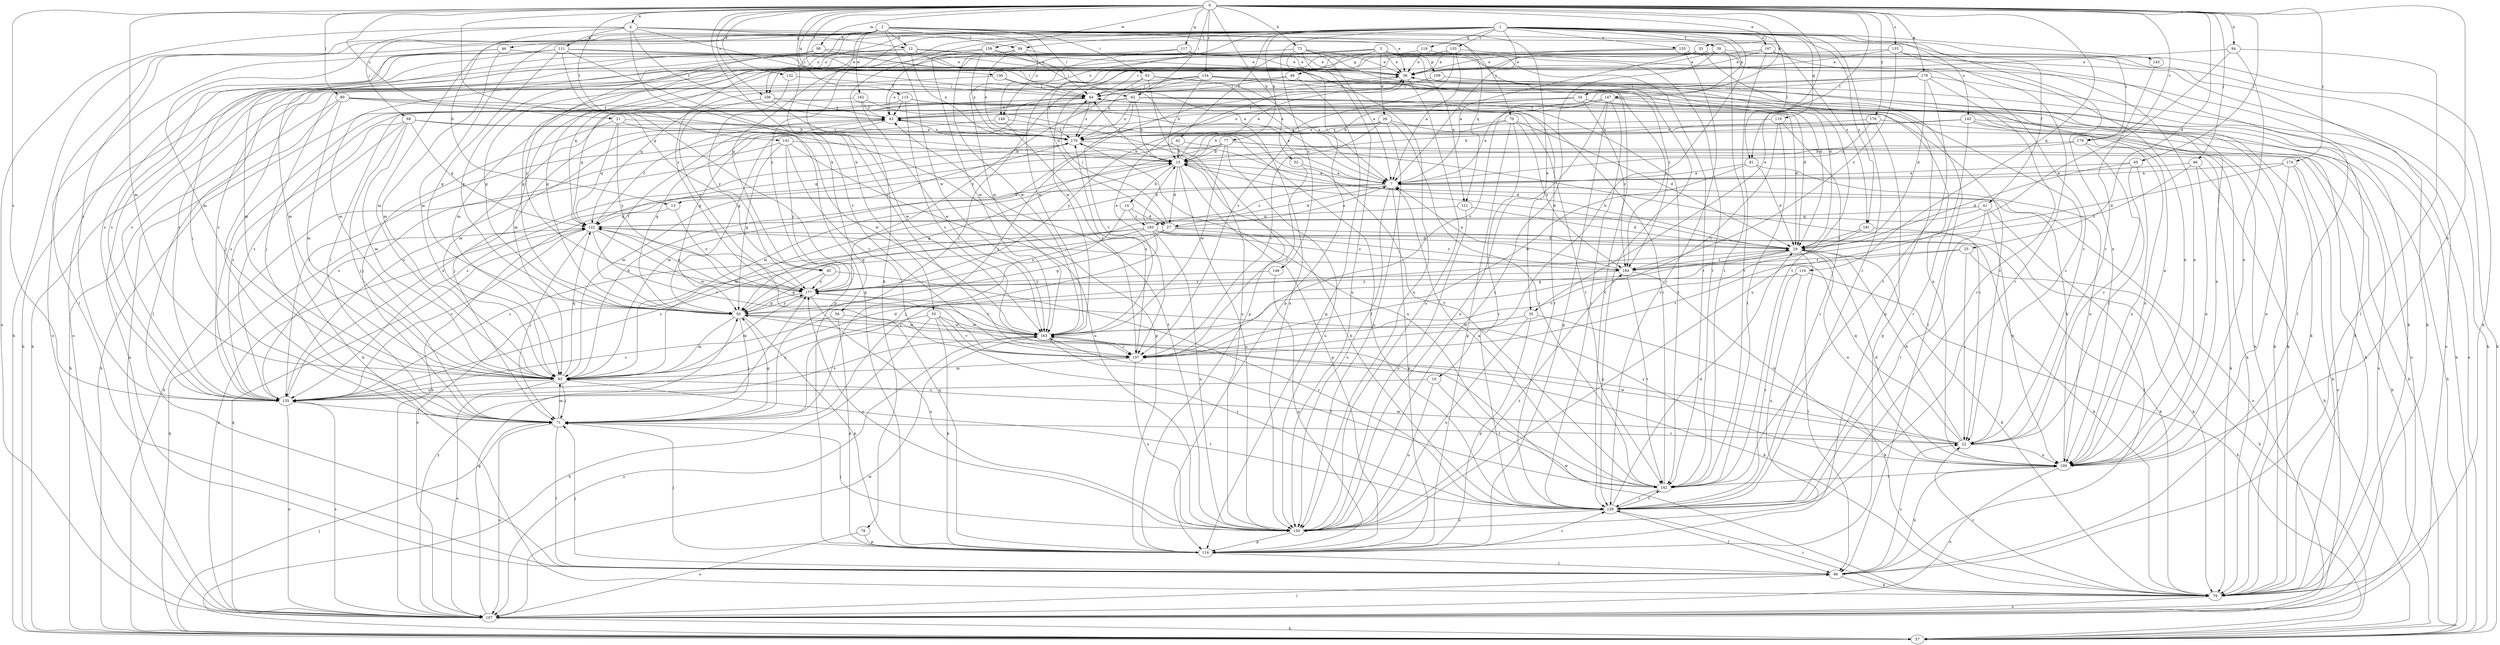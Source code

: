 strict digraph  {
0;
1;
2;
3;
4;
7;
10;
12;
13;
14;
15;
21;
22;
25;
26;
27;
29;
33;
34;
35;
36;
39;
41;
42;
43;
45;
46;
48;
50;
52;
55;
56;
57;
62;
63;
64;
65;
66;
68;
70;
71;
73;
77;
78;
79;
80;
81;
84;
86;
90;
93;
94;
100;
106;
107;
109;
111;
114;
115;
116;
117;
118;
119;
121;
122;
128;
132;
133;
134;
135;
136;
141;
142;
143;
145;
146;
147;
149;
150;
153;
155;
157;
159;
162;
163;
167;
170;
174;
176;
177;
178;
179;
181;
183;
184;
0 -> 4  [label=a];
0 -> 21  [label=c];
0 -> 25  [label=d];
0 -> 33  [label=e];
0 -> 34  [label=e];
0 -> 35  [label=e];
0 -> 45  [label=g];
0 -> 52  [label=h];
0 -> 55  [label=h];
0 -> 56  [label=h];
0 -> 62  [label=i];
0 -> 65  [label=j];
0 -> 66  [label=j];
0 -> 73  [label=k];
0 -> 80  [label=l];
0 -> 81  [label=l];
0 -> 90  [label=m];
0 -> 93  [label=m];
0 -> 94  [label=n];
0 -> 100  [label=n];
0 -> 106  [label=o];
0 -> 115  [label=q];
0 -> 116  [label=q];
0 -> 117  [label=q];
0 -> 132  [label=s];
0 -> 133  [label=s];
0 -> 134  [label=s];
0 -> 135  [label=s];
0 -> 136  [label=t];
0 -> 141  [label=t];
0 -> 159  [label=w];
0 -> 174  [label=y];
0 -> 176  [label=y];
0 -> 178  [label=z];
0 -> 179  [label=z];
1 -> 7  [label=a];
1 -> 10  [label=b];
1 -> 39  [label=f];
1 -> 41  [label=f];
1 -> 42  [label=f];
1 -> 45  [label=g];
1 -> 46  [label=g];
1 -> 77  [label=k];
1 -> 78  [label=k];
1 -> 81  [label=l];
1 -> 84  [label=l];
1 -> 93  [label=m];
1 -> 106  [label=o];
1 -> 118  [label=q];
1 -> 119  [label=q];
1 -> 128  [label=r];
1 -> 135  [label=s];
1 -> 143  [label=u];
1 -> 145  [label=u];
1 -> 146  [label=u];
1 -> 147  [label=u];
1 -> 149  [label=u];
1 -> 153  [label=v];
1 -> 155  [label=v];
1 -> 167  [label=x];
1 -> 177  [label=y];
1 -> 179  [label=z];
1 -> 181  [label=z];
2 -> 12  [label=b];
2 -> 35  [label=e];
2 -> 36  [label=e];
2 -> 57  [label=h];
2 -> 62  [label=i];
2 -> 63  [label=i];
2 -> 68  [label=j];
2 -> 84  [label=l];
2 -> 86  [label=l];
2 -> 93  [label=m];
2 -> 100  [label=n];
2 -> 106  [label=o];
2 -> 121  [label=q];
2 -> 149  [label=u];
2 -> 157  [label=v];
2 -> 162  [label=w];
2 -> 163  [label=w];
2 -> 177  [label=y];
3 -> 26  [label=d];
3 -> 27  [label=d];
3 -> 36  [label=e];
3 -> 48  [label=g];
3 -> 50  [label=g];
3 -> 86  [label=l];
3 -> 109  [label=p];
3 -> 121  [label=q];
3 -> 128  [label=r];
3 -> 135  [label=s];
3 -> 142  [label=t];
4 -> 12  [label=b];
4 -> 13  [label=b];
4 -> 43  [label=f];
4 -> 64  [label=i];
4 -> 70  [label=j];
4 -> 93  [label=m];
4 -> 107  [label=o];
4 -> 111  [label=p];
4 -> 114  [label=p];
4 -> 181  [label=z];
7 -> 13  [label=b];
7 -> 27  [label=d];
7 -> 93  [label=m];
7 -> 107  [label=o];
7 -> 114  [label=p];
7 -> 150  [label=u];
7 -> 183  [label=z];
10 -> 135  [label=s];
10 -> 142  [label=t];
10 -> 150  [label=u];
12 -> 36  [label=e];
12 -> 50  [label=g];
12 -> 64  [label=i];
12 -> 86  [label=l];
12 -> 150  [label=u];
12 -> 170  [label=x];
13 -> 122  [label=q];
13 -> 177  [label=y];
14 -> 27  [label=d];
14 -> 71  [label=j];
14 -> 183  [label=z];
15 -> 7  [label=a];
15 -> 14  [label=b];
15 -> 27  [label=d];
15 -> 36  [label=e];
15 -> 50  [label=g];
15 -> 64  [label=i];
15 -> 114  [label=p];
15 -> 150  [label=u];
21 -> 71  [label=j];
21 -> 122  [label=q];
21 -> 163  [label=w];
21 -> 170  [label=x];
21 -> 177  [label=y];
22 -> 29  [label=d];
22 -> 50  [label=g];
22 -> 93  [label=m];
22 -> 100  [label=n];
22 -> 122  [label=q];
22 -> 163  [label=w];
25 -> 22  [label=c];
25 -> 57  [label=h];
25 -> 157  [label=v];
25 -> 184  [label=z];
26 -> 57  [label=h];
26 -> 135  [label=s];
26 -> 142  [label=t];
26 -> 150  [label=u];
26 -> 157  [label=v];
26 -> 170  [label=x];
27 -> 7  [label=a];
27 -> 50  [label=g];
27 -> 64  [label=i];
27 -> 79  [label=k];
27 -> 135  [label=s];
27 -> 184  [label=z];
29 -> 15  [label=b];
29 -> 50  [label=g];
29 -> 86  [label=l];
29 -> 100  [label=n];
29 -> 157  [label=v];
29 -> 184  [label=z];
33 -> 7  [label=a];
33 -> 36  [label=e];
33 -> 50  [label=g];
33 -> 79  [label=k];
33 -> 142  [label=t];
34 -> 15  [label=b];
34 -> 43  [label=f];
34 -> 79  [label=k];
34 -> 100  [label=n];
34 -> 170  [label=x];
34 -> 184  [label=z];
35 -> 79  [label=k];
35 -> 114  [label=p];
35 -> 150  [label=u];
35 -> 163  [label=w];
36 -> 64  [label=i];
36 -> 79  [label=k];
36 -> 86  [label=l];
36 -> 150  [label=u];
39 -> 36  [label=e];
39 -> 57  [label=h];
39 -> 71  [label=j];
39 -> 142  [label=t];
39 -> 150  [label=u];
41 -> 50  [label=g];
41 -> 86  [label=l];
41 -> 100  [label=n];
41 -> 122  [label=q];
41 -> 128  [label=r];
42 -> 15  [label=b];
42 -> 22  [label=c];
42 -> 93  [label=m];
43 -> 36  [label=e];
43 -> 50  [label=g];
43 -> 71  [label=j];
43 -> 170  [label=x];
45 -> 50  [label=g];
45 -> 128  [label=r];
45 -> 177  [label=y];
46 -> 36  [label=e];
46 -> 93  [label=m];
46 -> 107  [label=o];
46 -> 135  [label=s];
46 -> 184  [label=z];
48 -> 64  [label=i];
48 -> 114  [label=p];
48 -> 122  [label=q];
48 -> 128  [label=r];
50 -> 43  [label=f];
50 -> 71  [label=j];
50 -> 79  [label=k];
50 -> 93  [label=m];
50 -> 114  [label=p];
50 -> 163  [label=w];
50 -> 177  [label=y];
52 -> 7  [label=a];
52 -> 157  [label=v];
55 -> 57  [label=h];
55 -> 114  [label=p];
55 -> 128  [label=r];
55 -> 135  [label=s];
55 -> 157  [label=v];
55 -> 163  [label=w];
56 -> 114  [label=p];
56 -> 135  [label=s];
56 -> 163  [label=w];
57 -> 36  [label=e];
57 -> 71  [label=j];
57 -> 122  [label=q];
62 -> 15  [label=b];
62 -> 43  [label=f];
62 -> 93  [label=m];
62 -> 107  [label=o];
62 -> 128  [label=r];
62 -> 135  [label=s];
62 -> 142  [label=t];
62 -> 157  [label=v];
62 -> 170  [label=x];
63 -> 7  [label=a];
63 -> 64  [label=i];
63 -> 71  [label=j];
63 -> 79  [label=k];
63 -> 114  [label=p];
64 -> 43  [label=f];
64 -> 50  [label=g];
64 -> 79  [label=k];
64 -> 100  [label=n];
64 -> 122  [label=q];
64 -> 170  [label=x];
65 -> 7  [label=a];
65 -> 22  [label=c];
65 -> 29  [label=d];
65 -> 100  [label=n];
66 -> 7  [label=a];
66 -> 57  [label=h];
66 -> 100  [label=n];
66 -> 184  [label=z];
68 -> 71  [label=j];
68 -> 79  [label=k];
68 -> 93  [label=m];
68 -> 114  [label=p];
68 -> 122  [label=q];
68 -> 135  [label=s];
68 -> 170  [label=x];
70 -> 15  [label=b];
70 -> 29  [label=d];
70 -> 114  [label=p];
70 -> 128  [label=r];
70 -> 170  [label=x];
70 -> 184  [label=z];
71 -> 22  [label=c];
71 -> 50  [label=g];
71 -> 64  [label=i];
71 -> 86  [label=l];
71 -> 93  [label=m];
71 -> 107  [label=o];
73 -> 7  [label=a];
73 -> 29  [label=d];
73 -> 36  [label=e];
73 -> 57  [label=h];
73 -> 93  [label=m];
73 -> 114  [label=p];
73 -> 150  [label=u];
77 -> 15  [label=b];
77 -> 57  [label=h];
77 -> 79  [label=k];
77 -> 93  [label=m];
77 -> 122  [label=q];
77 -> 150  [label=u];
77 -> 163  [label=w];
78 -> 107  [label=o];
78 -> 114  [label=p];
79 -> 22  [label=c];
79 -> 29  [label=d];
79 -> 107  [label=o];
79 -> 128  [label=r];
79 -> 163  [label=w];
80 -> 15  [label=b];
80 -> 22  [label=c];
80 -> 43  [label=f];
80 -> 57  [label=h];
80 -> 93  [label=m];
80 -> 107  [label=o];
81 -> 7  [label=a];
81 -> 29  [label=d];
81 -> 100  [label=n];
81 -> 163  [label=w];
84 -> 36  [label=e];
84 -> 43  [label=f];
84 -> 64  [label=i];
84 -> 163  [label=w];
84 -> 170  [label=x];
86 -> 22  [label=c];
86 -> 71  [label=j];
86 -> 79  [label=k];
86 -> 100  [label=n];
90 -> 7  [label=a];
90 -> 36  [label=e];
90 -> 93  [label=m];
90 -> 177  [label=y];
93 -> 15  [label=b];
93 -> 29  [label=d];
93 -> 71  [label=j];
93 -> 107  [label=o];
93 -> 122  [label=q];
93 -> 128  [label=r];
93 -> 135  [label=s];
94 -> 36  [label=e];
94 -> 86  [label=l];
94 -> 100  [label=n];
94 -> 150  [label=u];
100 -> 15  [label=b];
100 -> 29  [label=d];
100 -> 107  [label=o];
100 -> 142  [label=t];
100 -> 177  [label=y];
106 -> 43  [label=f];
106 -> 142  [label=t];
106 -> 163  [label=w];
106 -> 177  [label=y];
107 -> 15  [label=b];
107 -> 50  [label=g];
107 -> 57  [label=h];
107 -> 86  [label=l];
107 -> 122  [label=q];
107 -> 135  [label=s];
107 -> 163  [label=w];
107 -> 177  [label=y];
109 -> 64  [label=i];
109 -> 100  [label=n];
111 -> 29  [label=d];
111 -> 36  [label=e];
111 -> 50  [label=g];
111 -> 71  [label=j];
111 -> 107  [label=o];
111 -> 114  [label=p];
111 -> 135  [label=s];
111 -> 157  [label=v];
114 -> 71  [label=j];
114 -> 86  [label=l];
114 -> 122  [label=q];
114 -> 128  [label=r];
115 -> 7  [label=a];
115 -> 29  [label=d];
115 -> 43  [label=f];
115 -> 135  [label=s];
115 -> 157  [label=v];
116 -> 57  [label=h];
116 -> 128  [label=r];
116 -> 150  [label=u];
116 -> 177  [label=y];
117 -> 22  [label=c];
117 -> 36  [label=e];
117 -> 57  [label=h];
117 -> 163  [label=w];
118 -> 36  [label=e];
118 -> 142  [label=t];
118 -> 163  [label=w];
119 -> 128  [label=r];
119 -> 142  [label=t];
119 -> 157  [label=v];
119 -> 170  [label=x];
121 -> 29  [label=d];
121 -> 122  [label=q];
121 -> 150  [label=u];
122 -> 29  [label=d];
122 -> 43  [label=f];
122 -> 71  [label=j];
122 -> 107  [label=o];
122 -> 135  [label=s];
122 -> 157  [label=v];
122 -> 163  [label=w];
128 -> 15  [label=b];
128 -> 29  [label=d];
128 -> 43  [label=f];
128 -> 86  [label=l];
128 -> 142  [label=t];
128 -> 150  [label=u];
132 -> 64  [label=i];
132 -> 177  [label=y];
133 -> 36  [label=e];
133 -> 86  [label=l];
133 -> 128  [label=r];
133 -> 135  [label=s];
133 -> 184  [label=z];
134 -> 15  [label=b];
134 -> 29  [label=d];
134 -> 57  [label=h];
134 -> 64  [label=i];
134 -> 93  [label=m];
134 -> 114  [label=p];
134 -> 170  [label=x];
134 -> 177  [label=y];
134 -> 184  [label=z];
135 -> 71  [label=j];
135 -> 107  [label=o];
135 -> 170  [label=x];
136 -> 64  [label=i];
136 -> 71  [label=j];
136 -> 150  [label=u];
141 -> 15  [label=b];
141 -> 50  [label=g];
141 -> 135  [label=s];
141 -> 150  [label=u];
141 -> 157  [label=v];
141 -> 177  [label=y];
142 -> 7  [label=a];
142 -> 43  [label=f];
142 -> 64  [label=i];
142 -> 128  [label=r];
142 -> 170  [label=x];
143 -> 22  [label=c];
145 -> 15  [label=b];
145 -> 57  [label=h];
145 -> 79  [label=k];
145 -> 107  [label=o];
145 -> 128  [label=r];
145 -> 170  [label=x];
145 -> 177  [label=y];
146 -> 114  [label=p];
146 -> 177  [label=y];
147 -> 7  [label=a];
147 -> 22  [label=c];
147 -> 43  [label=f];
147 -> 50  [label=g];
147 -> 79  [label=k];
147 -> 114  [label=p];
147 -> 128  [label=r];
147 -> 150  [label=u];
149 -> 135  [label=s];
149 -> 157  [label=v];
149 -> 170  [label=x];
150 -> 43  [label=f];
150 -> 71  [label=j];
150 -> 114  [label=p];
150 -> 177  [label=y];
150 -> 184  [label=z];
153 -> 7  [label=a];
153 -> 36  [label=e];
153 -> 64  [label=i];
153 -> 100  [label=n];
153 -> 157  [label=v];
153 -> 163  [label=w];
155 -> 36  [label=e];
155 -> 50  [label=g];
155 -> 57  [label=h];
155 -> 79  [label=k];
155 -> 128  [label=r];
155 -> 135  [label=s];
157 -> 93  [label=m];
157 -> 150  [label=u];
157 -> 170  [label=x];
159 -> 7  [label=a];
159 -> 36  [label=e];
159 -> 93  [label=m];
159 -> 163  [label=w];
159 -> 170  [label=x];
162 -> 43  [label=f];
162 -> 57  [label=h];
162 -> 150  [label=u];
162 -> 163  [label=w];
163 -> 36  [label=e];
163 -> 107  [label=o];
163 -> 135  [label=s];
163 -> 142  [label=t];
163 -> 157  [label=v];
163 -> 177  [label=y];
167 -> 36  [label=e];
167 -> 79  [label=k];
167 -> 93  [label=m];
167 -> 100  [label=n];
167 -> 122  [label=q];
167 -> 142  [label=t];
170 -> 15  [label=b];
170 -> 29  [label=d];
170 -> 57  [label=h];
170 -> 93  [label=m];
174 -> 7  [label=a];
174 -> 29  [label=d];
174 -> 79  [label=k];
174 -> 100  [label=n];
174 -> 107  [label=o];
176 -> 7  [label=a];
176 -> 79  [label=k];
176 -> 114  [label=p];
176 -> 170  [label=x];
177 -> 50  [label=g];
177 -> 93  [label=m];
177 -> 122  [label=q];
177 -> 150  [label=u];
178 -> 29  [label=d];
178 -> 64  [label=i];
178 -> 71  [label=j];
178 -> 107  [label=o];
178 -> 128  [label=r];
178 -> 142  [label=t];
178 -> 157  [label=v];
179 -> 15  [label=b];
179 -> 22  [label=c];
179 -> 100  [label=n];
179 -> 135  [label=s];
181 -> 29  [label=d];
181 -> 79  [label=k];
181 -> 157  [label=v];
183 -> 15  [label=b];
183 -> 29  [label=d];
183 -> 71  [label=j];
183 -> 79  [label=k];
183 -> 107  [label=o];
183 -> 135  [label=s];
183 -> 150  [label=u];
183 -> 177  [label=y];
183 -> 184  [label=z];
184 -> 7  [label=a];
184 -> 100  [label=n];
184 -> 142  [label=t];
184 -> 177  [label=y];
}
